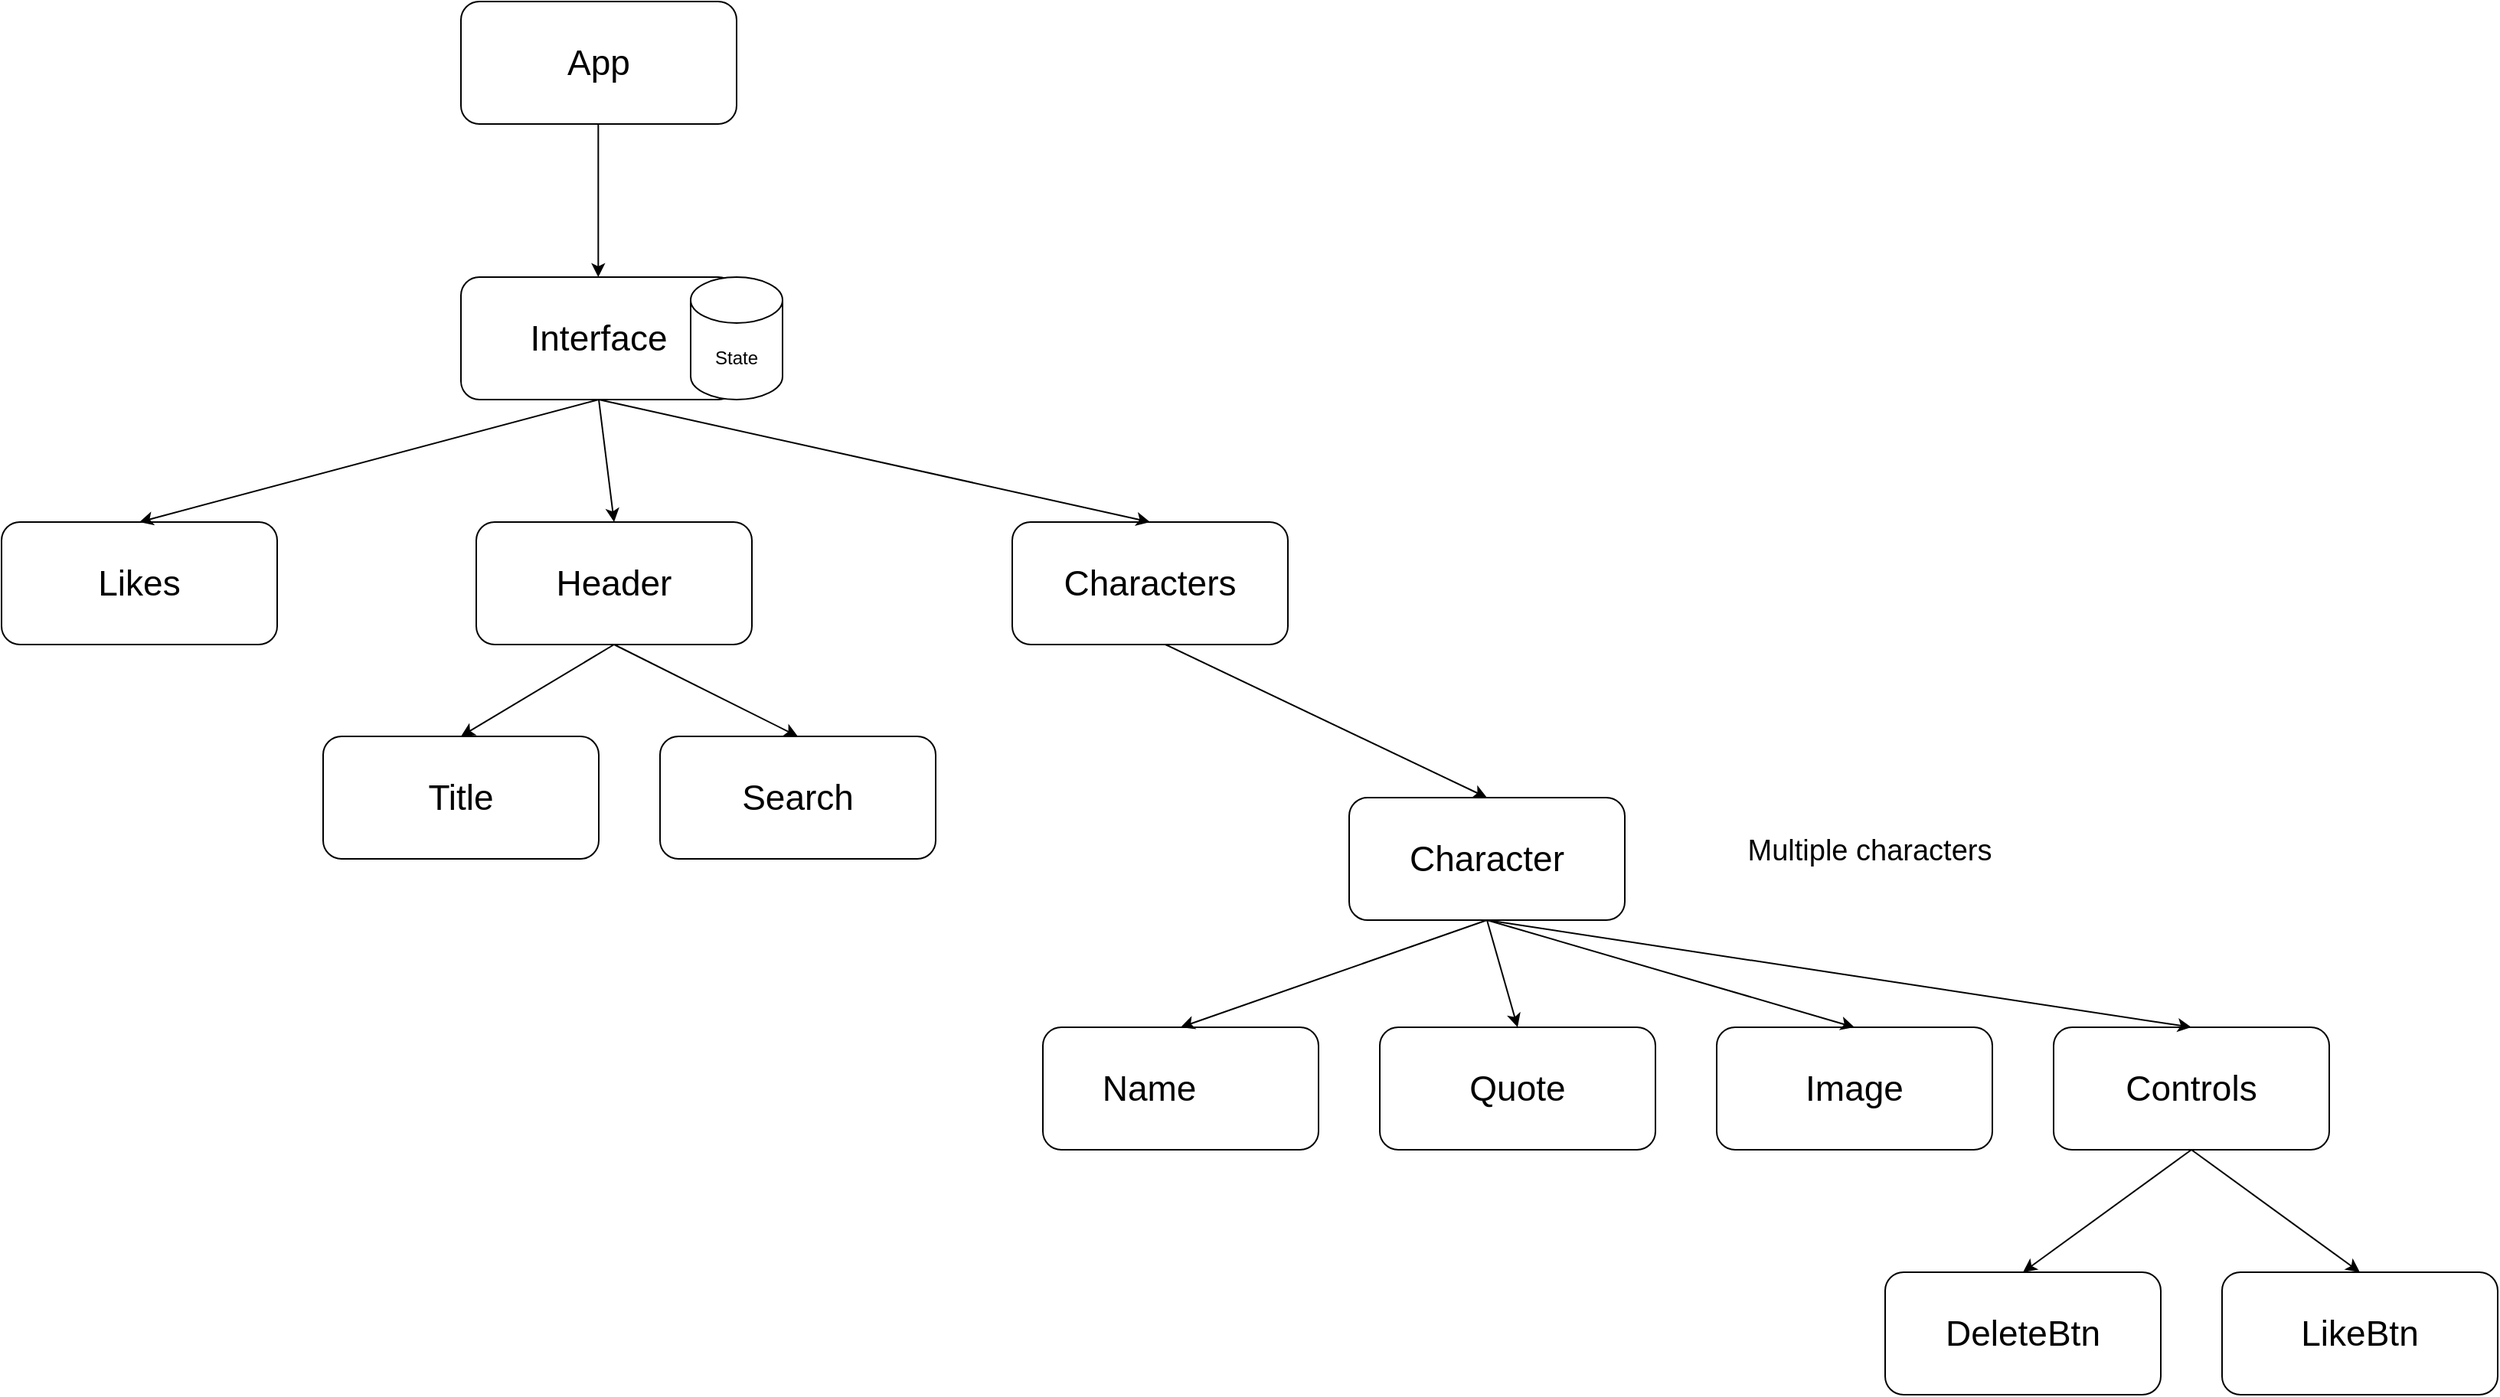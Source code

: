 <mxfile version="23.1.2" type="device">
  <diagram id="prtHgNgQTEPvFCAcTncT" name="Page-1">
    <mxGraphModel dx="1004" dy="584" grid="1" gridSize="10" guides="1" tooltips="1" connect="1" arrows="1" fold="1" page="1" pageScale="1" pageWidth="3300" pageHeight="4681" math="0" shadow="0">
      <root>
        <mxCell id="0" />
        <mxCell id="1" parent="0" />
        <mxCell id="50zLFCO2Sk6e04f86CJf-1" value="&lt;font style=&quot;font-size: 23px;&quot;&gt;App&lt;/font&gt;" style="rounded=1;whiteSpace=wrap;html=1;" parent="1" vertex="1">
          <mxGeometry x="930" y="50" width="180" height="80" as="geometry" />
        </mxCell>
        <mxCell id="50zLFCO2Sk6e04f86CJf-2" value="&lt;font style=&quot;font-size: 23px;&quot;&gt;Interface&lt;/font&gt;" style="rounded=1;whiteSpace=wrap;html=1;" parent="1" vertex="1">
          <mxGeometry x="930" y="230" width="180" height="80" as="geometry" />
        </mxCell>
        <mxCell id="50zLFCO2Sk6e04f86CJf-3" value="&lt;font style=&quot;font-size: 23px;&quot;&gt;Character&lt;/font&gt;" style="rounded=1;whiteSpace=wrap;html=1;" parent="1" vertex="1">
          <mxGeometry x="1510" y="570" width="180" height="80" as="geometry" />
        </mxCell>
        <mxCell id="50zLFCO2Sk6e04f86CJf-4" value="&lt;font style=&quot;font-size: 23px;&quot;&gt;Quote&lt;/font&gt;" style="rounded=1;whiteSpace=wrap;html=1;" parent="1" vertex="1">
          <mxGeometry x="1530" y="720" width="180" height="80" as="geometry" />
        </mxCell>
        <mxCell id="50zLFCO2Sk6e04f86CJf-5" value="&lt;font style=&quot;font-size: 23px;&quot;&gt;Name&lt;span style=&quot;white-space: pre;&quot;&gt;&#x9;&lt;/span&gt;&lt;/font&gt;" style="rounded=1;whiteSpace=wrap;html=1;" parent="1" vertex="1">
          <mxGeometry x="1310" y="720" width="180" height="80" as="geometry" />
        </mxCell>
        <mxCell id="50zLFCO2Sk6e04f86CJf-6" value="&lt;font style=&quot;font-size: 23px;&quot;&gt;Image&lt;/font&gt;" style="rounded=1;whiteSpace=wrap;html=1;" parent="1" vertex="1">
          <mxGeometry x="1750" y="720" width="180" height="80" as="geometry" />
        </mxCell>
        <mxCell id="50zLFCO2Sk6e04f86CJf-7" value="&lt;font style=&quot;font-size: 23px;&quot;&gt;Controls&lt;/font&gt;" style="rounded=1;whiteSpace=wrap;html=1;" parent="1" vertex="1">
          <mxGeometry x="1970" y="720" width="180" height="80" as="geometry" />
        </mxCell>
        <mxCell id="50zLFCO2Sk6e04f86CJf-8" value="&lt;font style=&quot;font-size: 23px;&quot;&gt;DeleteBtn&lt;/font&gt;" style="rounded=1;whiteSpace=wrap;html=1;" parent="1" vertex="1">
          <mxGeometry x="1860" y="880" width="180" height="80" as="geometry" />
        </mxCell>
        <mxCell id="50zLFCO2Sk6e04f86CJf-9" value="&lt;font style=&quot;font-size: 23px;&quot;&gt;LikeBtn&lt;/font&gt;" style="rounded=1;whiteSpace=wrap;html=1;" parent="1" vertex="1">
          <mxGeometry x="2080" y="880" width="180" height="80" as="geometry" />
        </mxCell>
        <mxCell id="50zLFCO2Sk6e04f86CJf-11" value="" style="endArrow=classic;html=1;rounded=0;entryX=0.5;entryY=0;entryDx=0;entryDy=0;exitX=0.5;exitY=1;exitDx=0;exitDy=0;" parent="1" source="50zLFCO2Sk6e04f86CJf-7" target="50zLFCO2Sk6e04f86CJf-9" edge="1">
          <mxGeometry width="50" height="50" relative="1" as="geometry">
            <mxPoint x="1810" y="970" as="sourcePoint" />
            <mxPoint x="1860" y="920" as="targetPoint" />
          </mxGeometry>
        </mxCell>
        <mxCell id="50zLFCO2Sk6e04f86CJf-12" value="" style="endArrow=classic;html=1;rounded=0;entryX=0.5;entryY=0;entryDx=0;entryDy=0;exitX=0.5;exitY=1;exitDx=0;exitDy=0;" parent="1" source="50zLFCO2Sk6e04f86CJf-7" target="50zLFCO2Sk6e04f86CJf-8" edge="1">
          <mxGeometry width="50" height="50" relative="1" as="geometry">
            <mxPoint x="1920" y="810" as="sourcePoint" />
            <mxPoint x="2040" y="880" as="targetPoint" />
          </mxGeometry>
        </mxCell>
        <mxCell id="50zLFCO2Sk6e04f86CJf-13" value="" style="endArrow=classic;html=1;rounded=0;entryX=0.5;entryY=0;entryDx=0;entryDy=0;exitX=0.5;exitY=1;exitDx=0;exitDy=0;" parent="1" target="50zLFCO2Sk6e04f86CJf-7" edge="1">
          <mxGeometry width="50" height="50" relative="1" as="geometry">
            <mxPoint x="1600" y="650" as="sourcePoint" />
            <mxPoint x="1720" y="720" as="targetPoint" />
          </mxGeometry>
        </mxCell>
        <mxCell id="50zLFCO2Sk6e04f86CJf-14" value="" style="endArrow=classic;html=1;rounded=0;entryX=0.5;entryY=0;entryDx=0;entryDy=0;exitX=0.5;exitY=1;exitDx=0;exitDy=0;" parent="1" source="50zLFCO2Sk6e04f86CJf-3" target="50zLFCO2Sk6e04f86CJf-6" edge="1">
          <mxGeometry width="50" height="50" relative="1" as="geometry">
            <mxPoint x="1610" y="660" as="sourcePoint" />
            <mxPoint x="1920" y="730" as="targetPoint" />
          </mxGeometry>
        </mxCell>
        <mxCell id="50zLFCO2Sk6e04f86CJf-15" value="" style="endArrow=classic;html=1;rounded=0;entryX=0.5;entryY=0;entryDx=0;entryDy=0;exitX=0.5;exitY=1;exitDx=0;exitDy=0;" parent="1" source="50zLFCO2Sk6e04f86CJf-3" target="50zLFCO2Sk6e04f86CJf-4" edge="1">
          <mxGeometry width="50" height="50" relative="1" as="geometry">
            <mxPoint x="1620" y="670" as="sourcePoint" />
            <mxPoint x="1930" y="740" as="targetPoint" />
          </mxGeometry>
        </mxCell>
        <mxCell id="50zLFCO2Sk6e04f86CJf-16" value="" style="endArrow=classic;html=1;rounded=0;entryX=0.5;entryY=0;entryDx=0;entryDy=0;" parent="1" target="50zLFCO2Sk6e04f86CJf-5" edge="1">
          <mxGeometry width="50" height="50" relative="1" as="geometry">
            <mxPoint x="1600" y="650" as="sourcePoint" />
            <mxPoint x="1940" y="750" as="targetPoint" />
          </mxGeometry>
        </mxCell>
        <mxCell id="50zLFCO2Sk6e04f86CJf-17" value="" style="endArrow=classic;html=1;rounded=0;exitX=0.5;exitY=1;exitDx=0;exitDy=0;entryX=0.5;entryY=0;entryDx=0;entryDy=0;" parent="1" target="50zLFCO2Sk6e04f86CJf-3" edge="1">
          <mxGeometry width="50" height="50" relative="1" as="geometry">
            <mxPoint x="1390" y="470" as="sourcePoint" />
            <mxPoint x="1520" y="510" as="targetPoint" />
          </mxGeometry>
        </mxCell>
        <mxCell id="50zLFCO2Sk6e04f86CJf-18" value="" style="endArrow=classic;html=1;rounded=0;exitX=0.5;exitY=1;exitDx=0;exitDy=0;entryX=0.5;entryY=0;entryDx=0;entryDy=0;" parent="1" edge="1">
          <mxGeometry width="50" height="50" relative="1" as="geometry">
            <mxPoint x="1019.67" y="130" as="sourcePoint" />
            <mxPoint x="1019.67" y="230" as="targetPoint" />
          </mxGeometry>
        </mxCell>
        <mxCell id="50zLFCO2Sk6e04f86CJf-20" value="State" style="shape=cylinder3;whiteSpace=wrap;html=1;boundedLbl=1;backgroundOutline=1;size=15;" parent="1" vertex="1">
          <mxGeometry x="1080" y="230" width="60" height="80" as="geometry" />
        </mxCell>
        <mxCell id="50zLFCO2Sk6e04f86CJf-21" value="&lt;font style=&quot;font-size: 19px;&quot;&gt;Multiple characters&lt;/font&gt;" style="text;strokeColor=none;align=center;fillColor=none;html=1;verticalAlign=middle;whiteSpace=wrap;rounded=0;" parent="1" vertex="1">
          <mxGeometry x="1720" y="580" width="260" height="50" as="geometry" />
        </mxCell>
        <mxCell id="50zLFCO2Sk6e04f86CJf-22" value="&lt;font style=&quot;font-size: 23px;&quot;&gt;Likes&lt;/font&gt;" style="rounded=1;whiteSpace=wrap;html=1;" parent="1" vertex="1">
          <mxGeometry x="630" y="390" width="180" height="80" as="geometry" />
        </mxCell>
        <mxCell id="50zLFCO2Sk6e04f86CJf-23" value="" style="endArrow=classic;html=1;rounded=0;entryX=0.5;entryY=0;entryDx=0;entryDy=0;exitX=0.5;exitY=1;exitDx=0;exitDy=0;" parent="1" source="50zLFCO2Sk6e04f86CJf-2" target="50zLFCO2Sk6e04f86CJf-22" edge="1">
          <mxGeometry width="50" height="50" relative="1" as="geometry">
            <mxPoint x="1010" y="290" as="sourcePoint" />
            <mxPoint x="1230" y="400" as="targetPoint" />
          </mxGeometry>
        </mxCell>
        <mxCell id="QLLsaUYmAxkY_fb2T8xR-1" value="&lt;font style=&quot;font-size: 23px;&quot;&gt;Characters&lt;/font&gt;" style="rounded=1;whiteSpace=wrap;html=1;" vertex="1" parent="1">
          <mxGeometry x="1290" y="390" width="180" height="80" as="geometry" />
        </mxCell>
        <mxCell id="QLLsaUYmAxkY_fb2T8xR-2" value="&lt;font style=&quot;font-size: 23px;&quot;&gt;Header&lt;/font&gt;" style="rounded=1;whiteSpace=wrap;html=1;" vertex="1" parent="1">
          <mxGeometry x="940" y="390" width="180" height="80" as="geometry" />
        </mxCell>
        <mxCell id="QLLsaUYmAxkY_fb2T8xR-4" value="" style="endArrow=classic;html=1;rounded=0;entryX=0.5;entryY=0;entryDx=0;entryDy=0;" edge="1" parent="1" target="QLLsaUYmAxkY_fb2T8xR-2">
          <mxGeometry width="50" height="50" relative="1" as="geometry">
            <mxPoint x="1020" y="310" as="sourcePoint" />
            <mxPoint x="1180" y="410" as="targetPoint" />
          </mxGeometry>
        </mxCell>
        <mxCell id="QLLsaUYmAxkY_fb2T8xR-5" value="" style="endArrow=classic;html=1;rounded=0;entryX=0.5;entryY=0;entryDx=0;entryDy=0;exitX=0.5;exitY=1;exitDx=0;exitDy=0;" edge="1" parent="1" source="50zLFCO2Sk6e04f86CJf-2" target="QLLsaUYmAxkY_fb2T8xR-1">
          <mxGeometry width="50" height="50" relative="1" as="geometry">
            <mxPoint x="1030" y="320" as="sourcePoint" />
            <mxPoint x="1040" y="400" as="targetPoint" />
          </mxGeometry>
        </mxCell>
        <mxCell id="QLLsaUYmAxkY_fb2T8xR-6" value="&lt;font style=&quot;font-size: 23px;&quot;&gt;Title&lt;/font&gt;" style="rounded=1;whiteSpace=wrap;html=1;" vertex="1" parent="1">
          <mxGeometry x="840" y="530" width="180" height="80" as="geometry" />
        </mxCell>
        <mxCell id="QLLsaUYmAxkY_fb2T8xR-7" value="&lt;span style=&quot;font-size: 23px;&quot;&gt;Search&lt;/span&gt;" style="rounded=1;whiteSpace=wrap;html=1;" vertex="1" parent="1">
          <mxGeometry x="1060" y="530" width="180" height="80" as="geometry" />
        </mxCell>
        <mxCell id="QLLsaUYmAxkY_fb2T8xR-8" value="" style="endArrow=classic;html=1;rounded=0;entryX=0.5;entryY=0;entryDx=0;entryDy=0;exitX=0.5;exitY=1;exitDx=0;exitDy=0;" edge="1" parent="1" source="QLLsaUYmAxkY_fb2T8xR-2" target="QLLsaUYmAxkY_fb2T8xR-7">
          <mxGeometry width="50" height="50" relative="1" as="geometry">
            <mxPoint x="1040" y="470" as="sourcePoint" />
            <mxPoint x="1050" y="550" as="targetPoint" />
          </mxGeometry>
        </mxCell>
        <mxCell id="QLLsaUYmAxkY_fb2T8xR-9" value="" style="endArrow=classic;html=1;rounded=0;entryX=0.5;entryY=0;entryDx=0;entryDy=0;" edge="1" parent="1" target="QLLsaUYmAxkY_fb2T8xR-6">
          <mxGeometry width="50" height="50" relative="1" as="geometry">
            <mxPoint x="1030" y="470" as="sourcePoint" />
            <mxPoint x="1160" y="540" as="targetPoint" />
          </mxGeometry>
        </mxCell>
      </root>
    </mxGraphModel>
  </diagram>
</mxfile>
